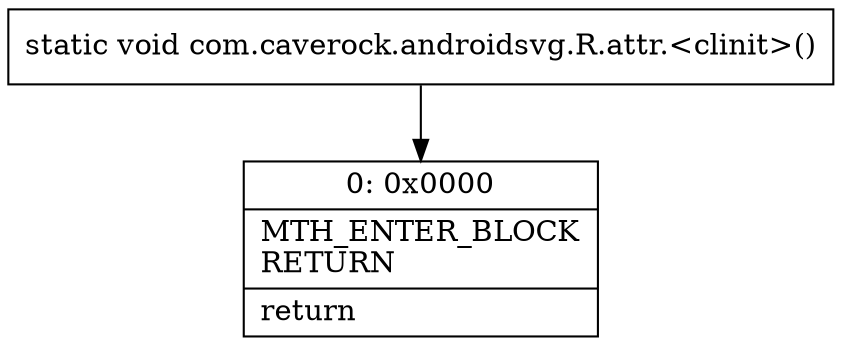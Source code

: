 digraph "CFG forcom.caverock.androidsvg.R.attr.\<clinit\>()V" {
Node_0 [shape=record,label="{0\:\ 0x0000|MTH_ENTER_BLOCK\lRETURN\l|return\l}"];
MethodNode[shape=record,label="{static void com.caverock.androidsvg.R.attr.\<clinit\>() }"];
MethodNode -> Node_0;
}

